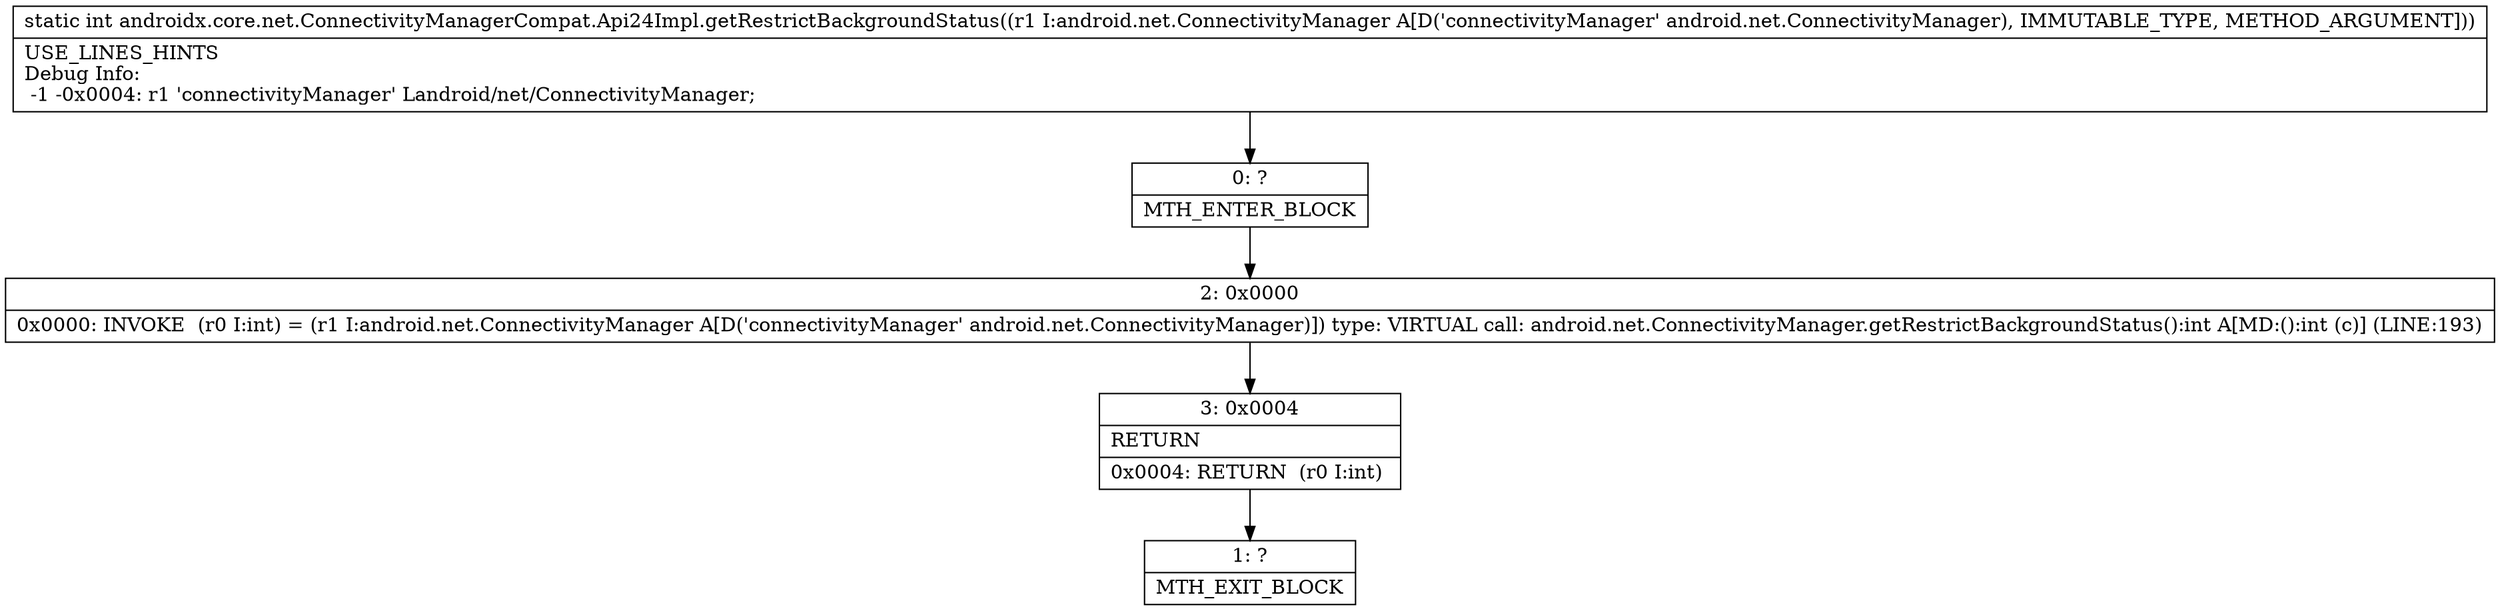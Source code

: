 digraph "CFG forandroidx.core.net.ConnectivityManagerCompat.Api24Impl.getRestrictBackgroundStatus(Landroid\/net\/ConnectivityManager;)I" {
Node_0 [shape=record,label="{0\:\ ?|MTH_ENTER_BLOCK\l}"];
Node_2 [shape=record,label="{2\:\ 0x0000|0x0000: INVOKE  (r0 I:int) = (r1 I:android.net.ConnectivityManager A[D('connectivityManager' android.net.ConnectivityManager)]) type: VIRTUAL call: android.net.ConnectivityManager.getRestrictBackgroundStatus():int A[MD:():int (c)] (LINE:193)\l}"];
Node_3 [shape=record,label="{3\:\ 0x0004|RETURN\l|0x0004: RETURN  (r0 I:int) \l}"];
Node_1 [shape=record,label="{1\:\ ?|MTH_EXIT_BLOCK\l}"];
MethodNode[shape=record,label="{static int androidx.core.net.ConnectivityManagerCompat.Api24Impl.getRestrictBackgroundStatus((r1 I:android.net.ConnectivityManager A[D('connectivityManager' android.net.ConnectivityManager), IMMUTABLE_TYPE, METHOD_ARGUMENT]))  | USE_LINES_HINTS\lDebug Info:\l  \-1 \-0x0004: r1 'connectivityManager' Landroid\/net\/ConnectivityManager;\l}"];
MethodNode -> Node_0;Node_0 -> Node_2;
Node_2 -> Node_3;
Node_3 -> Node_1;
}

